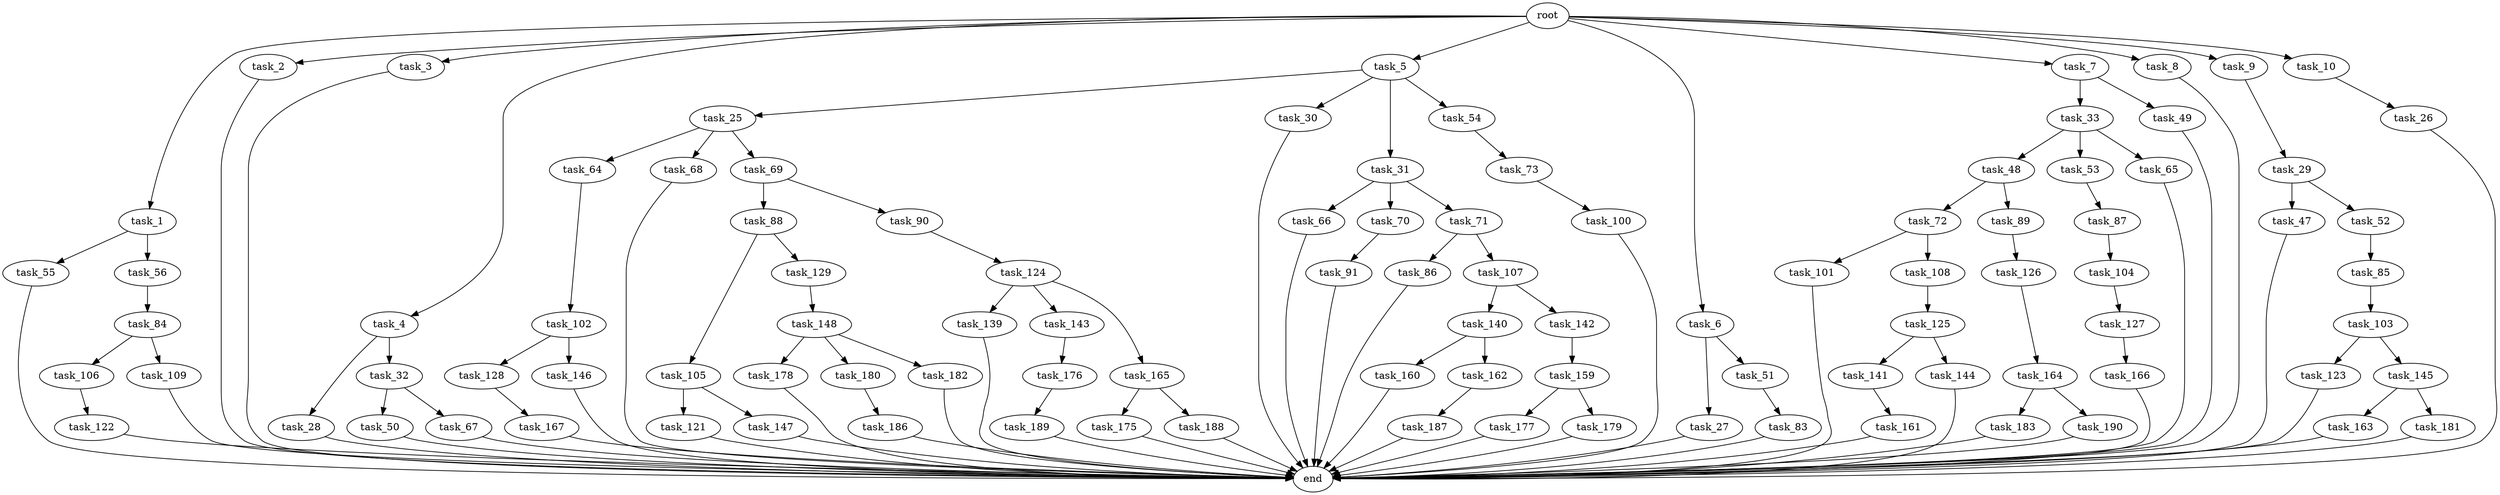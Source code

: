 digraph G {
  root [size="0.000000"];
  task_1 [size="1.024000"];
  task_2 [size="1.024000"];
  task_3 [size="1.024000"];
  task_4 [size="1.024000"];
  task_5 [size="1.024000"];
  task_6 [size="1.024000"];
  task_7 [size="1.024000"];
  task_8 [size="1.024000"];
  task_9 [size="1.024000"];
  task_10 [size="1.024000"];
  task_25 [size="420906795.008000"];
  task_26 [size="309237645.312000"];
  task_27 [size="137438953.472000"];
  task_28 [size="549755813.888000"];
  task_29 [size="137438953.472000"];
  task_30 [size="420906795.008000"];
  task_31 [size="420906795.008000"];
  task_32 [size="549755813.888000"];
  task_33 [size="420906795.008000"];
  task_47 [size="309237645.312000"];
  task_48 [size="549755813.888000"];
  task_49 [size="420906795.008000"];
  task_50 [size="34359738.368000"];
  task_51 [size="137438953.472000"];
  task_52 [size="309237645.312000"];
  task_53 [size="549755813.888000"];
  task_54 [size="420906795.008000"];
  task_55 [size="549755813.888000"];
  task_56 [size="549755813.888000"];
  task_64 [size="309237645.312000"];
  task_65 [size="549755813.888000"];
  task_66 [size="77309411.328000"];
  task_67 [size="34359738.368000"];
  task_68 [size="309237645.312000"];
  task_69 [size="309237645.312000"];
  task_70 [size="77309411.328000"];
  task_71 [size="77309411.328000"];
  task_72 [size="858993459.200000"];
  task_73 [size="34359738.368000"];
  task_83 [size="77309411.328000"];
  task_84 [size="137438953.472000"];
  task_85 [size="549755813.888000"];
  task_86 [size="34359738.368000"];
  task_87 [size="549755813.888000"];
  task_88 [size="214748364.800000"];
  task_89 [size="858993459.200000"];
  task_90 [size="214748364.800000"];
  task_91 [size="695784701.952000"];
  task_100 [size="858993459.200000"];
  task_101 [size="309237645.312000"];
  task_102 [size="309237645.312000"];
  task_103 [size="137438953.472000"];
  task_104 [size="420906795.008000"];
  task_105 [size="858993459.200000"];
  task_106 [size="420906795.008000"];
  task_107 [size="34359738.368000"];
  task_108 [size="309237645.312000"];
  task_109 [size="420906795.008000"];
  task_121 [size="420906795.008000"];
  task_122 [size="34359738.368000"];
  task_123 [size="34359738.368000"];
  task_124 [size="34359738.368000"];
  task_125 [size="858993459.200000"];
  task_126 [size="309237645.312000"];
  task_127 [size="549755813.888000"];
  task_128 [size="858993459.200000"];
  task_129 [size="858993459.200000"];
  task_139 [size="34359738.368000"];
  task_140 [size="695784701.952000"];
  task_141 [size="549755813.888000"];
  task_142 [size="695784701.952000"];
  task_143 [size="34359738.368000"];
  task_144 [size="549755813.888000"];
  task_145 [size="34359738.368000"];
  task_146 [size="858993459.200000"];
  task_147 [size="420906795.008000"];
  task_148 [size="214748364.800000"];
  task_159 [size="420906795.008000"];
  task_160 [size="309237645.312000"];
  task_161 [size="549755813.888000"];
  task_162 [size="309237645.312000"];
  task_163 [size="214748364.800000"];
  task_164 [size="34359738.368000"];
  task_165 [size="34359738.368000"];
  task_166 [size="34359738.368000"];
  task_167 [size="137438953.472000"];
  task_175 [size="420906795.008000"];
  task_176 [size="77309411.328000"];
  task_177 [size="420906795.008000"];
  task_178 [size="309237645.312000"];
  task_179 [size="420906795.008000"];
  task_180 [size="309237645.312000"];
  task_181 [size="214748364.800000"];
  task_182 [size="309237645.312000"];
  task_183 [size="34359738.368000"];
  task_186 [size="77309411.328000"];
  task_187 [size="420906795.008000"];
  task_188 [size="420906795.008000"];
  task_189 [size="549755813.888000"];
  task_190 [size="34359738.368000"];
  end [size="0.000000"];

  root -> task_1 [size="1.000000"];
  root -> task_2 [size="1.000000"];
  root -> task_3 [size="1.000000"];
  root -> task_4 [size="1.000000"];
  root -> task_5 [size="1.000000"];
  root -> task_6 [size="1.000000"];
  root -> task_7 [size="1.000000"];
  root -> task_8 [size="1.000000"];
  root -> task_9 [size="1.000000"];
  root -> task_10 [size="1.000000"];
  task_1 -> task_55 [size="536870912.000000"];
  task_1 -> task_56 [size="536870912.000000"];
  task_2 -> end [size="1.000000"];
  task_3 -> end [size="1.000000"];
  task_4 -> task_28 [size="536870912.000000"];
  task_4 -> task_32 [size="536870912.000000"];
  task_5 -> task_25 [size="411041792.000000"];
  task_5 -> task_30 [size="411041792.000000"];
  task_5 -> task_31 [size="411041792.000000"];
  task_5 -> task_54 [size="411041792.000000"];
  task_6 -> task_27 [size="134217728.000000"];
  task_6 -> task_51 [size="134217728.000000"];
  task_7 -> task_33 [size="411041792.000000"];
  task_7 -> task_49 [size="411041792.000000"];
  task_8 -> end [size="1.000000"];
  task_9 -> task_29 [size="134217728.000000"];
  task_10 -> task_26 [size="301989888.000000"];
  task_25 -> task_64 [size="301989888.000000"];
  task_25 -> task_68 [size="301989888.000000"];
  task_25 -> task_69 [size="301989888.000000"];
  task_26 -> end [size="1.000000"];
  task_27 -> end [size="1.000000"];
  task_28 -> end [size="1.000000"];
  task_29 -> task_47 [size="301989888.000000"];
  task_29 -> task_52 [size="301989888.000000"];
  task_30 -> end [size="1.000000"];
  task_31 -> task_66 [size="75497472.000000"];
  task_31 -> task_70 [size="75497472.000000"];
  task_31 -> task_71 [size="75497472.000000"];
  task_32 -> task_50 [size="33554432.000000"];
  task_32 -> task_67 [size="33554432.000000"];
  task_33 -> task_48 [size="536870912.000000"];
  task_33 -> task_53 [size="536870912.000000"];
  task_33 -> task_65 [size="536870912.000000"];
  task_47 -> end [size="1.000000"];
  task_48 -> task_72 [size="838860800.000000"];
  task_48 -> task_89 [size="838860800.000000"];
  task_49 -> end [size="1.000000"];
  task_50 -> end [size="1.000000"];
  task_51 -> task_83 [size="75497472.000000"];
  task_52 -> task_85 [size="536870912.000000"];
  task_53 -> task_87 [size="536870912.000000"];
  task_54 -> task_73 [size="33554432.000000"];
  task_55 -> end [size="1.000000"];
  task_56 -> task_84 [size="134217728.000000"];
  task_64 -> task_102 [size="301989888.000000"];
  task_65 -> end [size="1.000000"];
  task_66 -> end [size="1.000000"];
  task_67 -> end [size="1.000000"];
  task_68 -> end [size="1.000000"];
  task_69 -> task_88 [size="209715200.000000"];
  task_69 -> task_90 [size="209715200.000000"];
  task_70 -> task_91 [size="679477248.000000"];
  task_71 -> task_86 [size="33554432.000000"];
  task_71 -> task_107 [size="33554432.000000"];
  task_72 -> task_101 [size="301989888.000000"];
  task_72 -> task_108 [size="301989888.000000"];
  task_73 -> task_100 [size="838860800.000000"];
  task_83 -> end [size="1.000000"];
  task_84 -> task_106 [size="411041792.000000"];
  task_84 -> task_109 [size="411041792.000000"];
  task_85 -> task_103 [size="134217728.000000"];
  task_86 -> end [size="1.000000"];
  task_87 -> task_104 [size="411041792.000000"];
  task_88 -> task_105 [size="838860800.000000"];
  task_88 -> task_129 [size="838860800.000000"];
  task_89 -> task_126 [size="301989888.000000"];
  task_90 -> task_124 [size="33554432.000000"];
  task_91 -> end [size="1.000000"];
  task_100 -> end [size="1.000000"];
  task_101 -> end [size="1.000000"];
  task_102 -> task_128 [size="838860800.000000"];
  task_102 -> task_146 [size="838860800.000000"];
  task_103 -> task_123 [size="33554432.000000"];
  task_103 -> task_145 [size="33554432.000000"];
  task_104 -> task_127 [size="536870912.000000"];
  task_105 -> task_121 [size="411041792.000000"];
  task_105 -> task_147 [size="411041792.000000"];
  task_106 -> task_122 [size="33554432.000000"];
  task_107 -> task_140 [size="679477248.000000"];
  task_107 -> task_142 [size="679477248.000000"];
  task_108 -> task_125 [size="838860800.000000"];
  task_109 -> end [size="1.000000"];
  task_121 -> end [size="1.000000"];
  task_122 -> end [size="1.000000"];
  task_123 -> end [size="1.000000"];
  task_124 -> task_139 [size="33554432.000000"];
  task_124 -> task_143 [size="33554432.000000"];
  task_124 -> task_165 [size="33554432.000000"];
  task_125 -> task_141 [size="536870912.000000"];
  task_125 -> task_144 [size="536870912.000000"];
  task_126 -> task_164 [size="33554432.000000"];
  task_127 -> task_166 [size="33554432.000000"];
  task_128 -> task_167 [size="134217728.000000"];
  task_129 -> task_148 [size="209715200.000000"];
  task_139 -> end [size="1.000000"];
  task_140 -> task_160 [size="301989888.000000"];
  task_140 -> task_162 [size="301989888.000000"];
  task_141 -> task_161 [size="536870912.000000"];
  task_142 -> task_159 [size="411041792.000000"];
  task_143 -> task_176 [size="75497472.000000"];
  task_144 -> end [size="1.000000"];
  task_145 -> task_163 [size="209715200.000000"];
  task_145 -> task_181 [size="209715200.000000"];
  task_146 -> end [size="1.000000"];
  task_147 -> end [size="1.000000"];
  task_148 -> task_178 [size="301989888.000000"];
  task_148 -> task_180 [size="301989888.000000"];
  task_148 -> task_182 [size="301989888.000000"];
  task_159 -> task_177 [size="411041792.000000"];
  task_159 -> task_179 [size="411041792.000000"];
  task_160 -> end [size="1.000000"];
  task_161 -> end [size="1.000000"];
  task_162 -> task_187 [size="411041792.000000"];
  task_163 -> end [size="1.000000"];
  task_164 -> task_183 [size="33554432.000000"];
  task_164 -> task_190 [size="33554432.000000"];
  task_165 -> task_175 [size="411041792.000000"];
  task_165 -> task_188 [size="411041792.000000"];
  task_166 -> end [size="1.000000"];
  task_167 -> end [size="1.000000"];
  task_175 -> end [size="1.000000"];
  task_176 -> task_189 [size="536870912.000000"];
  task_177 -> end [size="1.000000"];
  task_178 -> end [size="1.000000"];
  task_179 -> end [size="1.000000"];
  task_180 -> task_186 [size="75497472.000000"];
  task_181 -> end [size="1.000000"];
  task_182 -> end [size="1.000000"];
  task_183 -> end [size="1.000000"];
  task_186 -> end [size="1.000000"];
  task_187 -> end [size="1.000000"];
  task_188 -> end [size="1.000000"];
  task_189 -> end [size="1.000000"];
  task_190 -> end [size="1.000000"];
}
